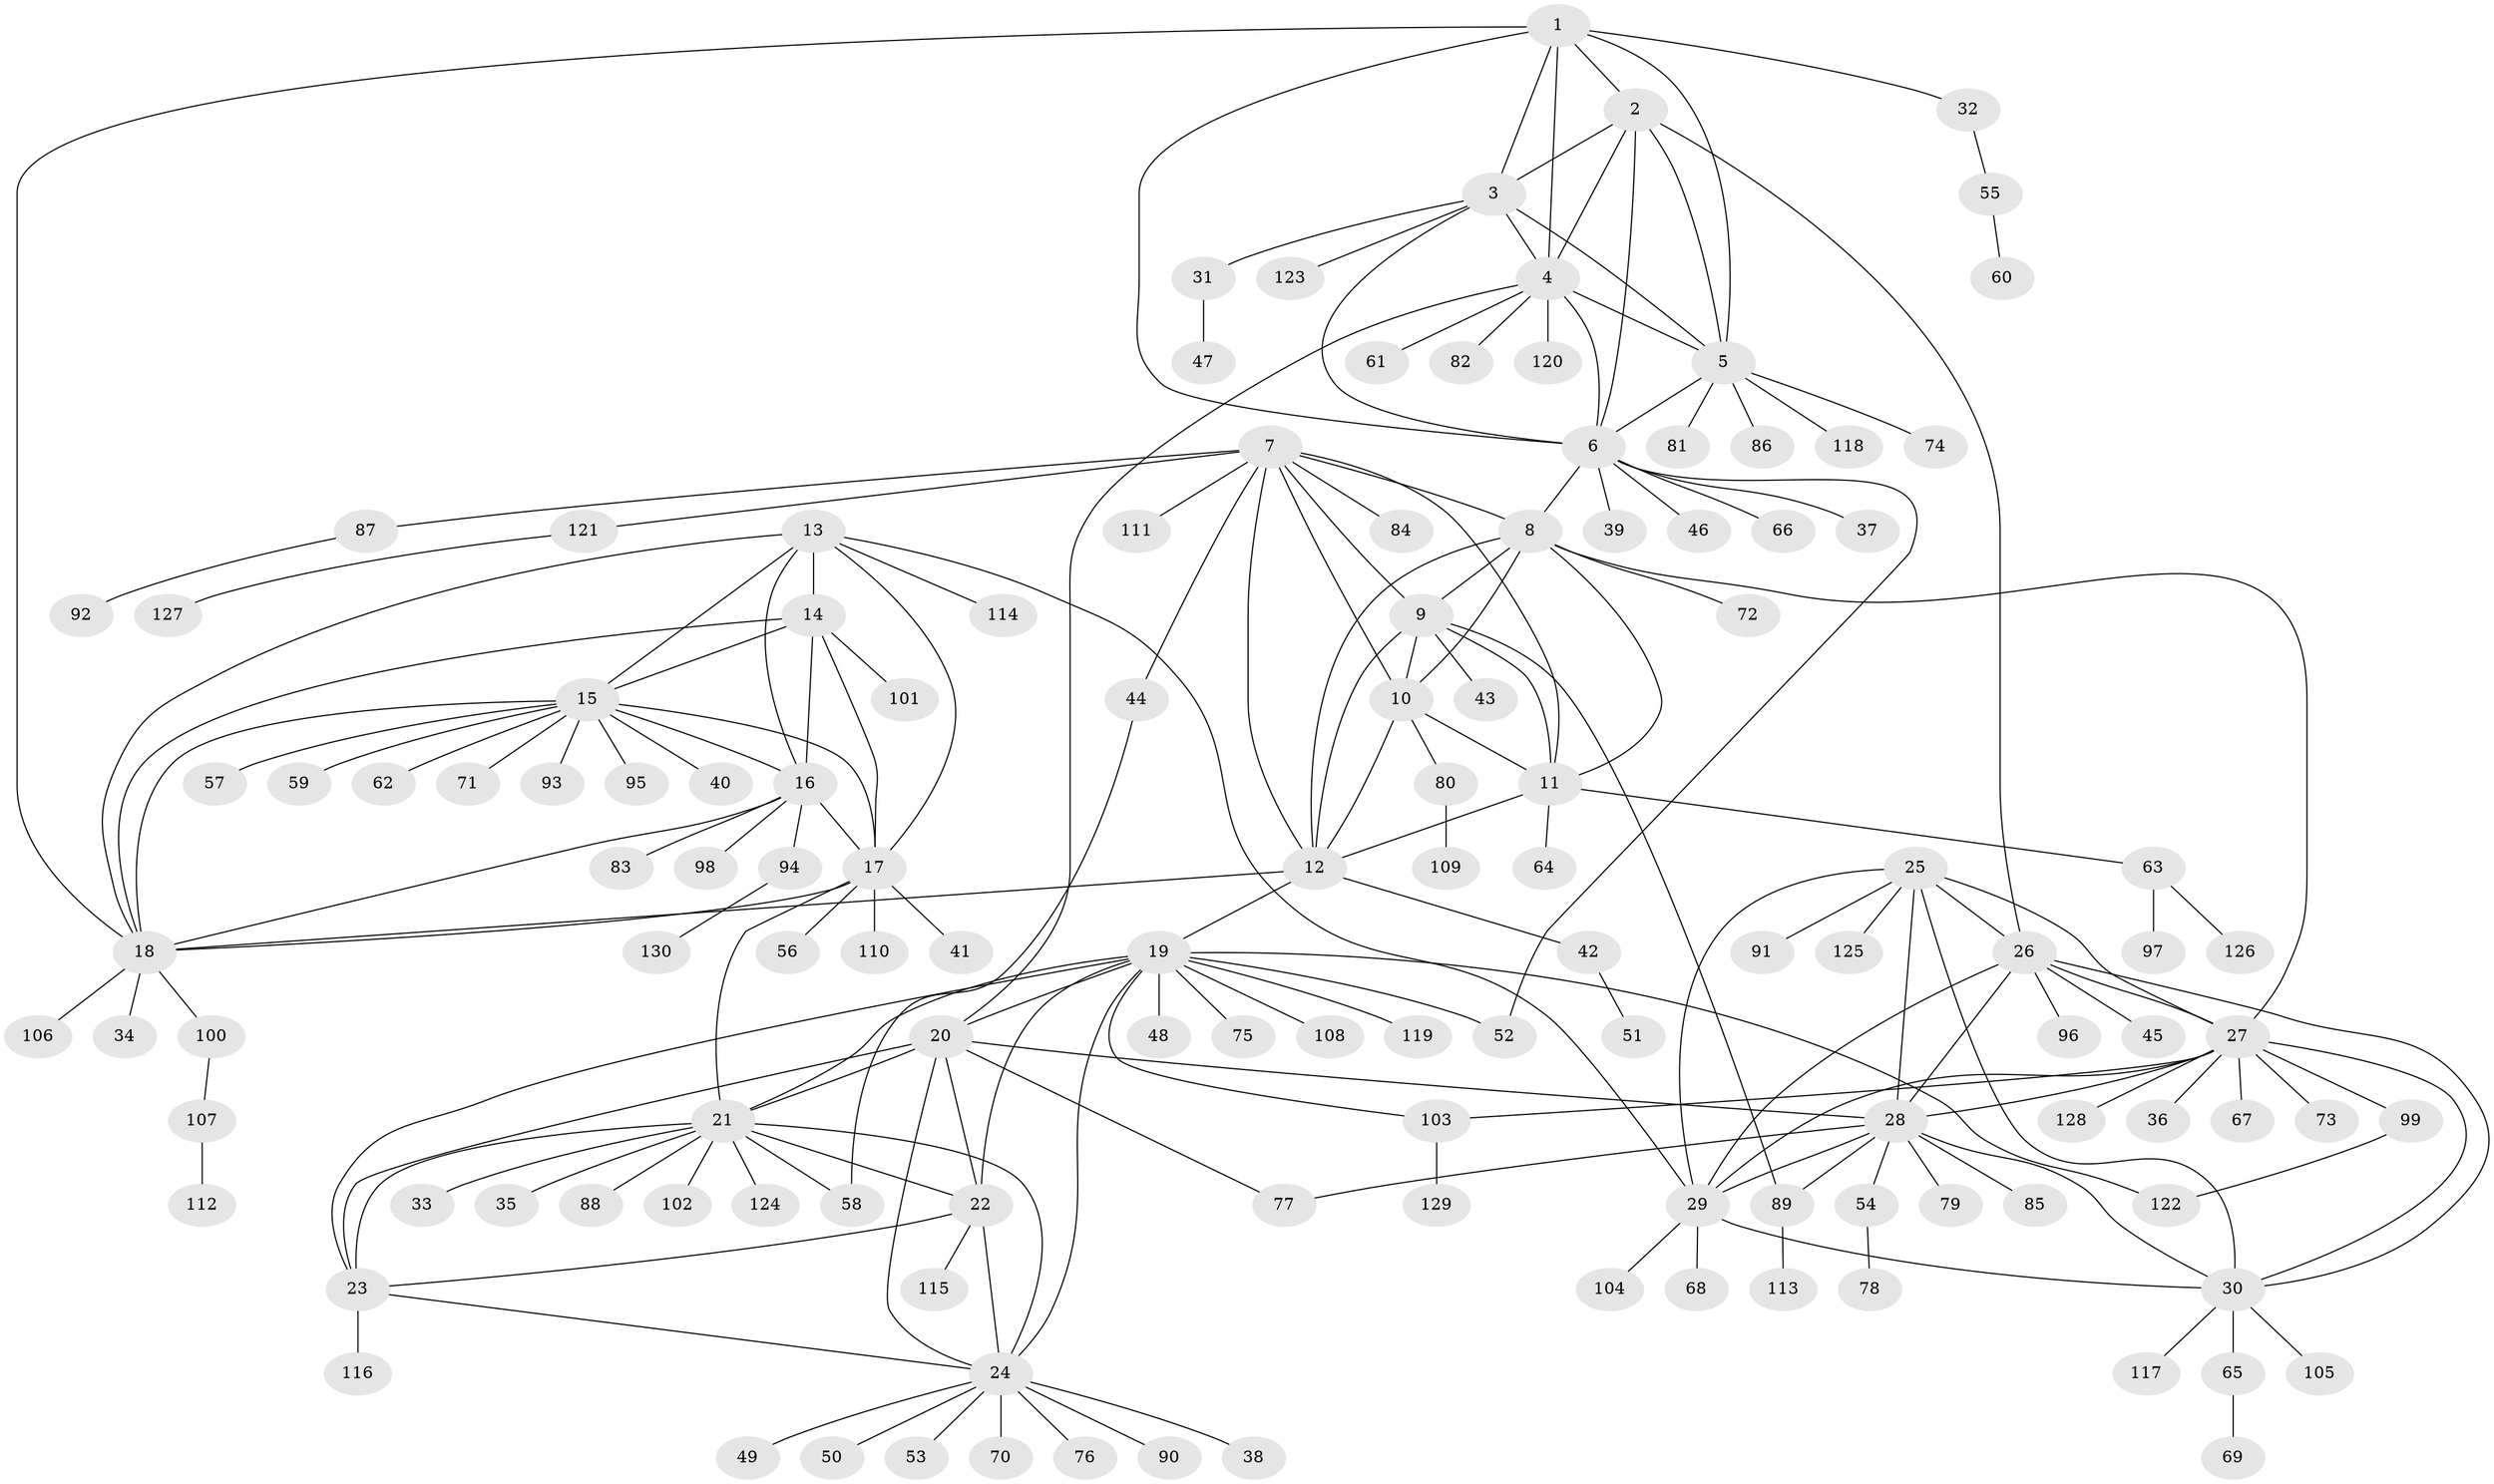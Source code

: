 // coarse degree distribution, {7: 0.015384615384615385, 1: 0.676923076923077, 4: 0.046153846153846156, 5: 0.07692307692307693, 8: 0.03076923076923077, 11: 0.015384615384615385, 6: 0.015384615384615385, 2: 0.07692307692307693, 9: 0.015384615384615385, 14: 0.015384615384615385, 12: 0.015384615384615385}
// Generated by graph-tools (version 1.1) at 2025/37/03/04/25 23:37:44]
// undirected, 130 vertices, 191 edges
graph export_dot {
  node [color=gray90,style=filled];
  1;
  2;
  3;
  4;
  5;
  6;
  7;
  8;
  9;
  10;
  11;
  12;
  13;
  14;
  15;
  16;
  17;
  18;
  19;
  20;
  21;
  22;
  23;
  24;
  25;
  26;
  27;
  28;
  29;
  30;
  31;
  32;
  33;
  34;
  35;
  36;
  37;
  38;
  39;
  40;
  41;
  42;
  43;
  44;
  45;
  46;
  47;
  48;
  49;
  50;
  51;
  52;
  53;
  54;
  55;
  56;
  57;
  58;
  59;
  60;
  61;
  62;
  63;
  64;
  65;
  66;
  67;
  68;
  69;
  70;
  71;
  72;
  73;
  74;
  75;
  76;
  77;
  78;
  79;
  80;
  81;
  82;
  83;
  84;
  85;
  86;
  87;
  88;
  89;
  90;
  91;
  92;
  93;
  94;
  95;
  96;
  97;
  98;
  99;
  100;
  101;
  102;
  103;
  104;
  105;
  106;
  107;
  108;
  109;
  110;
  111;
  112;
  113;
  114;
  115;
  116;
  117;
  118;
  119;
  120;
  121;
  122;
  123;
  124;
  125;
  126;
  127;
  128;
  129;
  130;
  1 -- 2;
  1 -- 3;
  1 -- 4;
  1 -- 5;
  1 -- 6;
  1 -- 18;
  1 -- 32;
  2 -- 3;
  2 -- 4;
  2 -- 5;
  2 -- 6;
  2 -- 26;
  3 -- 4;
  3 -- 5;
  3 -- 6;
  3 -- 31;
  3 -- 123;
  4 -- 5;
  4 -- 6;
  4 -- 20;
  4 -- 61;
  4 -- 82;
  4 -- 120;
  5 -- 6;
  5 -- 74;
  5 -- 81;
  5 -- 86;
  5 -- 118;
  6 -- 8;
  6 -- 37;
  6 -- 39;
  6 -- 46;
  6 -- 52;
  6 -- 66;
  7 -- 8;
  7 -- 9;
  7 -- 10;
  7 -- 11;
  7 -- 12;
  7 -- 44;
  7 -- 84;
  7 -- 87;
  7 -- 111;
  7 -- 121;
  8 -- 9;
  8 -- 10;
  8 -- 11;
  8 -- 12;
  8 -- 27;
  8 -- 72;
  9 -- 10;
  9 -- 11;
  9 -- 12;
  9 -- 43;
  9 -- 89;
  10 -- 11;
  10 -- 12;
  10 -- 80;
  11 -- 12;
  11 -- 63;
  11 -- 64;
  12 -- 18;
  12 -- 19;
  12 -- 42;
  13 -- 14;
  13 -- 15;
  13 -- 16;
  13 -- 17;
  13 -- 18;
  13 -- 29;
  13 -- 114;
  14 -- 15;
  14 -- 16;
  14 -- 17;
  14 -- 18;
  14 -- 101;
  15 -- 16;
  15 -- 17;
  15 -- 18;
  15 -- 40;
  15 -- 57;
  15 -- 59;
  15 -- 62;
  15 -- 71;
  15 -- 93;
  15 -- 95;
  16 -- 17;
  16 -- 18;
  16 -- 83;
  16 -- 94;
  16 -- 98;
  17 -- 18;
  17 -- 21;
  17 -- 41;
  17 -- 56;
  17 -- 110;
  18 -- 34;
  18 -- 100;
  18 -- 106;
  19 -- 20;
  19 -- 21;
  19 -- 22;
  19 -- 23;
  19 -- 24;
  19 -- 48;
  19 -- 52;
  19 -- 75;
  19 -- 103;
  19 -- 108;
  19 -- 119;
  19 -- 122;
  20 -- 21;
  20 -- 22;
  20 -- 23;
  20 -- 24;
  20 -- 28;
  20 -- 77;
  21 -- 22;
  21 -- 23;
  21 -- 24;
  21 -- 33;
  21 -- 35;
  21 -- 58;
  21 -- 88;
  21 -- 102;
  21 -- 124;
  22 -- 23;
  22 -- 24;
  22 -- 115;
  23 -- 24;
  23 -- 116;
  24 -- 38;
  24 -- 49;
  24 -- 50;
  24 -- 53;
  24 -- 70;
  24 -- 76;
  24 -- 90;
  25 -- 26;
  25 -- 27;
  25 -- 28;
  25 -- 29;
  25 -- 30;
  25 -- 91;
  25 -- 125;
  26 -- 27;
  26 -- 28;
  26 -- 29;
  26 -- 30;
  26 -- 45;
  26 -- 96;
  27 -- 28;
  27 -- 29;
  27 -- 30;
  27 -- 36;
  27 -- 67;
  27 -- 73;
  27 -- 99;
  27 -- 103;
  27 -- 128;
  28 -- 29;
  28 -- 30;
  28 -- 54;
  28 -- 77;
  28 -- 79;
  28 -- 85;
  28 -- 89;
  29 -- 30;
  29 -- 68;
  29 -- 104;
  30 -- 65;
  30 -- 105;
  30 -- 117;
  31 -- 47;
  32 -- 55;
  42 -- 51;
  44 -- 58;
  54 -- 78;
  55 -- 60;
  63 -- 97;
  63 -- 126;
  65 -- 69;
  80 -- 109;
  87 -- 92;
  89 -- 113;
  94 -- 130;
  99 -- 122;
  100 -- 107;
  103 -- 129;
  107 -- 112;
  121 -- 127;
}
